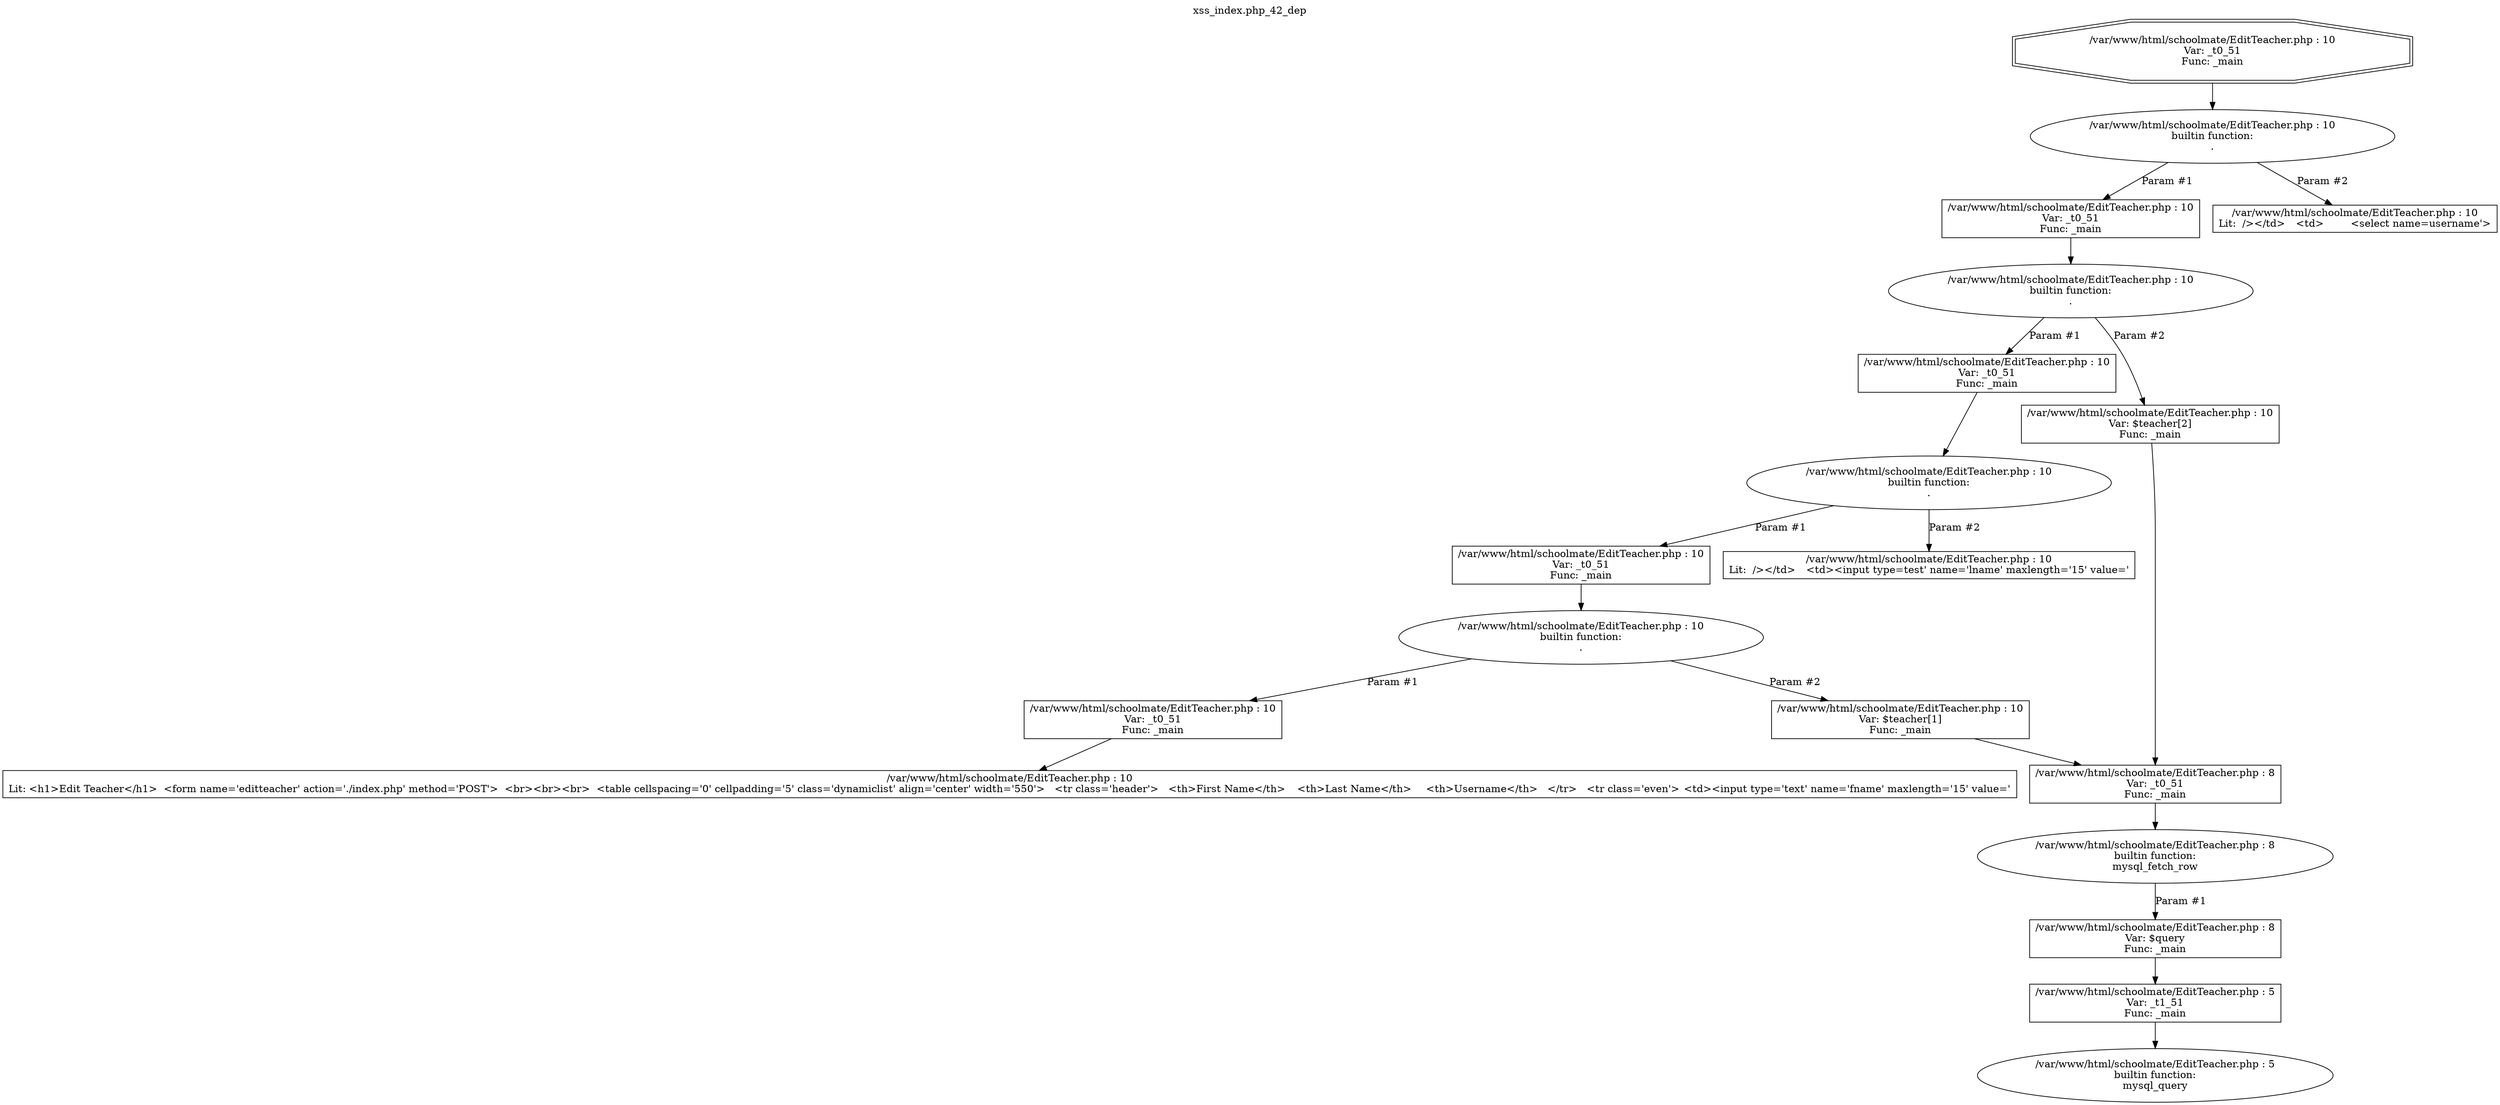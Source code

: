 digraph cfg {
  label="xss_index.php_42_dep";
  labelloc=t;
  n1 [shape=doubleoctagon, label="/var/www/html/schoolmate/EditTeacher.php : 10\nVar: _t0_51\nFunc: _main\n"];
  n2 [shape=ellipse, label="/var/www/html/schoolmate/EditTeacher.php : 10\nbuiltin function:\n.\n"];
  n3 [shape=box, label="/var/www/html/schoolmate/EditTeacher.php : 10\nVar: _t0_51\nFunc: _main\n"];
  n4 [shape=ellipse, label="/var/www/html/schoolmate/EditTeacher.php : 10\nbuiltin function:\n.\n"];
  n5 [shape=box, label="/var/www/html/schoolmate/EditTeacher.php : 10\nVar: _t0_51\nFunc: _main\n"];
  n6 [shape=ellipse, label="/var/www/html/schoolmate/EditTeacher.php : 10\nbuiltin function:\n.\n"];
  n7 [shape=box, label="/var/www/html/schoolmate/EditTeacher.php : 10\nVar: _t0_51\nFunc: _main\n"];
  n8 [shape=ellipse, label="/var/www/html/schoolmate/EditTeacher.php : 10\nbuiltin function:\n.\n"];
  n9 [shape=box, label="/var/www/html/schoolmate/EditTeacher.php : 10\nVar: _t0_51\nFunc: _main\n"];
  n10 [shape=box, label="/var/www/html/schoolmate/EditTeacher.php : 10\nLit: <h1>Edit Teacher</h1>  <form name='editteacher' action='./index.php' method='POST'>  <br><br><br>  <table cellspacing='0' cellpadding='5' class='dynamiclist' align='center' width='550'>   <tr class='header'>	<th>First Name</th>	<th>Last Name</th>	<th>Username</th>   </tr>   <tr class='even'>	<td><input type='text' name='fname' maxlength='15' value='\n"];
  n11 [shape=box, label="/var/www/html/schoolmate/EditTeacher.php : 10\nVar: $teacher[1]\nFunc: _main\n"];
  n12 [shape=box, label="/var/www/html/schoolmate/EditTeacher.php : 8\nVar: _t0_51\nFunc: _main\n"];
  n13 [shape=ellipse, label="/var/www/html/schoolmate/EditTeacher.php : 8\nbuiltin function:\nmysql_fetch_row\n"];
  n14 [shape=box, label="/var/www/html/schoolmate/EditTeacher.php : 8\nVar: $query\nFunc: _main\n"];
  n15 [shape=box, label="/var/www/html/schoolmate/EditTeacher.php : 5\nVar: _t1_51\nFunc: _main\n"];
  n16 [shape=ellipse, label="/var/www/html/schoolmate/EditTeacher.php : 5\nbuiltin function:\nmysql_query\n"];
  n17 [shape=box, label="/var/www/html/schoolmate/EditTeacher.php : 10\nLit:  /></td>	<td><input type=test' name='lname' maxlength='15' value='\n"];
  n18 [shape=box, label="/var/www/html/schoolmate/EditTeacher.php : 10\nVar: $teacher[2]\nFunc: _main\n"];
  n19 [shape=box, label="/var/www/html/schoolmate/EditTeacher.php : 10\nLit:  /></td>	<td>	 <select name=username'>\n"];
  n1 -> n2;
  n3 -> n4;
  n5 -> n6;
  n7 -> n8;
  n9 -> n10;
  n8 -> n9[label="Param #1"];
  n8 -> n11[label="Param #2"];
  n12 -> n13;
  n15 -> n16;
  n14 -> n15;
  n13 -> n14[label="Param #1"];
  n11 -> n12;
  n6 -> n7[label="Param #1"];
  n6 -> n17[label="Param #2"];
  n4 -> n5[label="Param #1"];
  n4 -> n18[label="Param #2"];
  n18 -> n12;
  n2 -> n3[label="Param #1"];
  n2 -> n19[label="Param #2"];
}
